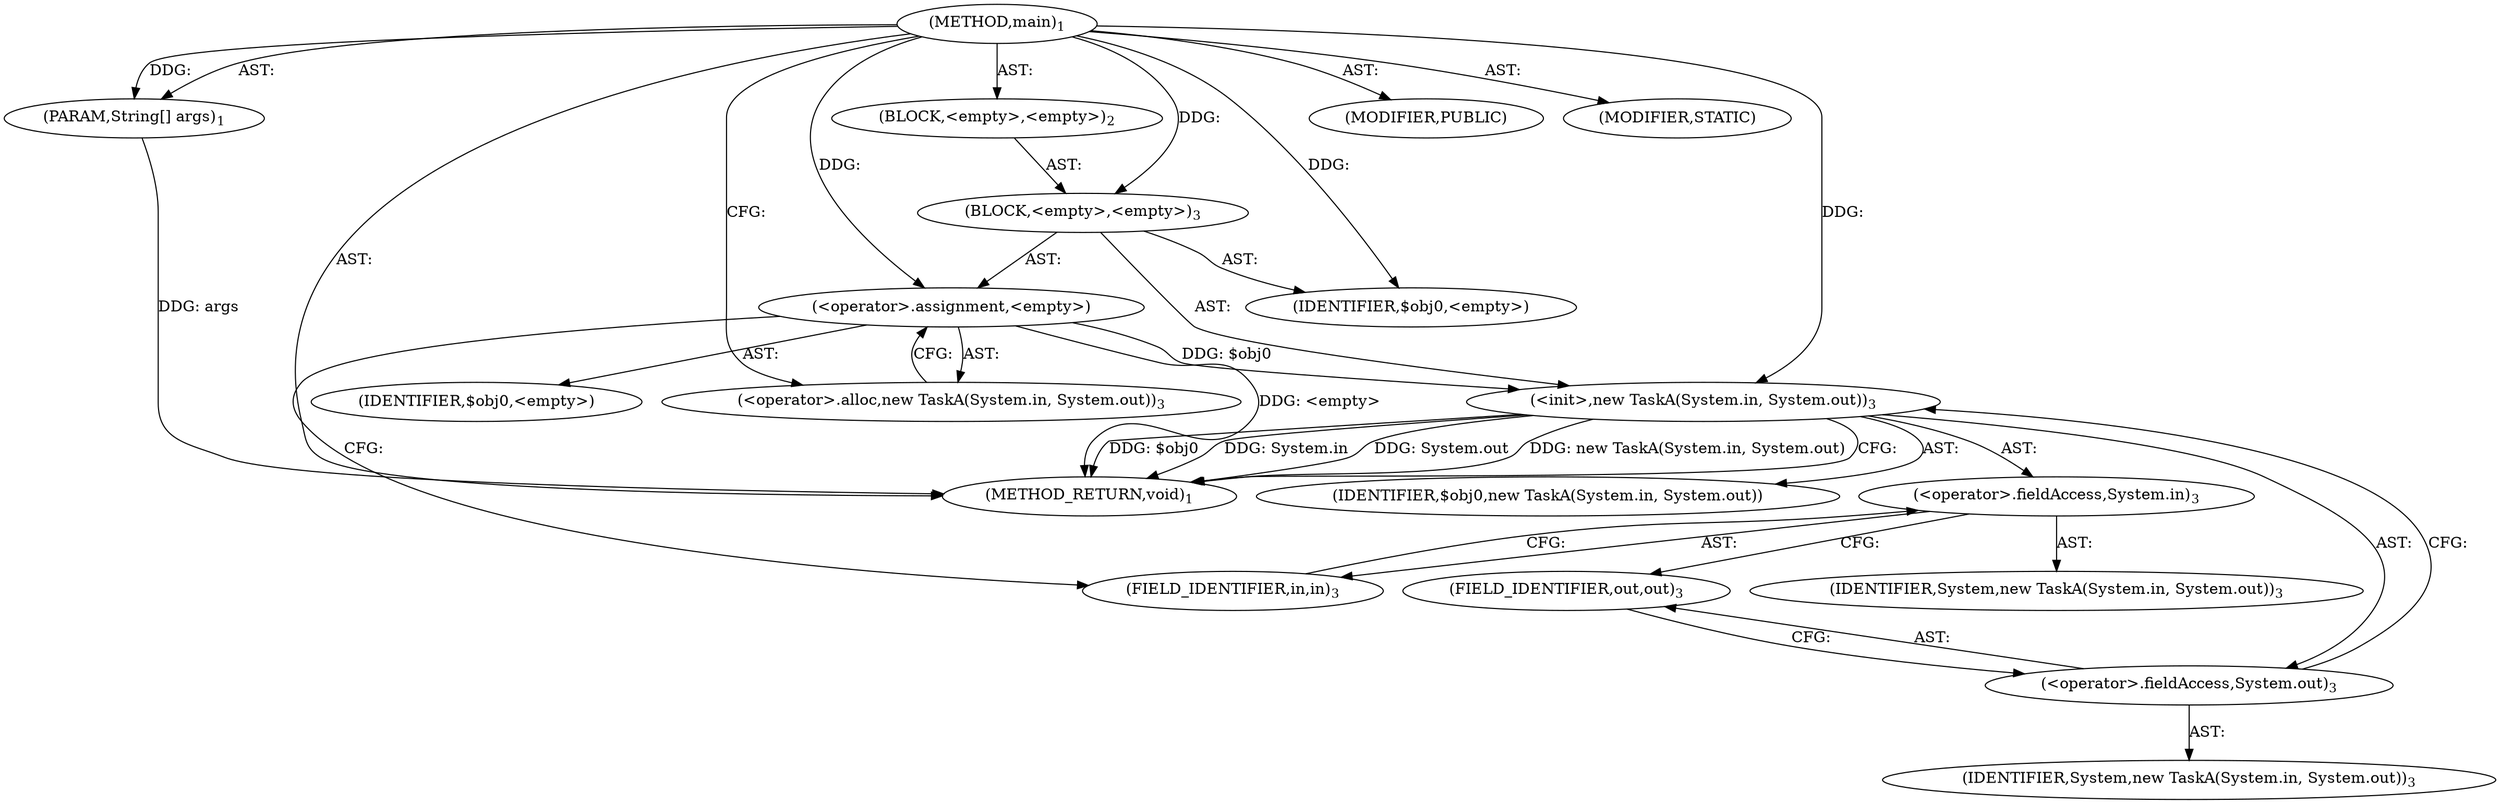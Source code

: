 digraph "main" {  
"17" [label = <(METHOD,main)<SUB>1</SUB>> ]
"18" [label = <(PARAM,String[] args)<SUB>1</SUB>> ]
"19" [label = <(BLOCK,&lt;empty&gt;,&lt;empty&gt;)<SUB>2</SUB>> ]
"20" [label = <(BLOCK,&lt;empty&gt;,&lt;empty&gt;)<SUB>3</SUB>> ]
"21" [label = <(&lt;operator&gt;.assignment,&lt;empty&gt;)> ]
"22" [label = <(IDENTIFIER,$obj0,&lt;empty&gt;)> ]
"23" [label = <(&lt;operator&gt;.alloc,new TaskA(System.in, System.out))<SUB>3</SUB>> ]
"24" [label = <(&lt;init&gt;,new TaskA(System.in, System.out))<SUB>3</SUB>> ]
"25" [label = <(IDENTIFIER,$obj0,new TaskA(System.in, System.out))> ]
"26" [label = <(&lt;operator&gt;.fieldAccess,System.in)<SUB>3</SUB>> ]
"27" [label = <(IDENTIFIER,System,new TaskA(System.in, System.out))<SUB>3</SUB>> ]
"28" [label = <(FIELD_IDENTIFIER,in,in)<SUB>3</SUB>> ]
"29" [label = <(&lt;operator&gt;.fieldAccess,System.out)<SUB>3</SUB>> ]
"30" [label = <(IDENTIFIER,System,new TaskA(System.in, System.out))<SUB>3</SUB>> ]
"31" [label = <(FIELD_IDENTIFIER,out,out)<SUB>3</SUB>> ]
"32" [label = <(IDENTIFIER,$obj0,&lt;empty&gt;)> ]
"33" [label = <(MODIFIER,PUBLIC)> ]
"34" [label = <(MODIFIER,STATIC)> ]
"35" [label = <(METHOD_RETURN,void)<SUB>1</SUB>> ]
  "17" -> "18"  [ label = "AST: "] 
  "17" -> "19"  [ label = "AST: "] 
  "17" -> "33"  [ label = "AST: "] 
  "17" -> "34"  [ label = "AST: "] 
  "17" -> "35"  [ label = "AST: "] 
  "19" -> "20"  [ label = "AST: "] 
  "20" -> "21"  [ label = "AST: "] 
  "20" -> "24"  [ label = "AST: "] 
  "20" -> "32"  [ label = "AST: "] 
  "21" -> "22"  [ label = "AST: "] 
  "21" -> "23"  [ label = "AST: "] 
  "24" -> "25"  [ label = "AST: "] 
  "24" -> "26"  [ label = "AST: "] 
  "24" -> "29"  [ label = "AST: "] 
  "26" -> "27"  [ label = "AST: "] 
  "26" -> "28"  [ label = "AST: "] 
  "29" -> "30"  [ label = "AST: "] 
  "29" -> "31"  [ label = "AST: "] 
  "21" -> "28"  [ label = "CFG: "] 
  "24" -> "35"  [ label = "CFG: "] 
  "23" -> "21"  [ label = "CFG: "] 
  "26" -> "31"  [ label = "CFG: "] 
  "29" -> "24"  [ label = "CFG: "] 
  "28" -> "26"  [ label = "CFG: "] 
  "31" -> "29"  [ label = "CFG: "] 
  "17" -> "23"  [ label = "CFG: "] 
  "18" -> "35"  [ label = "DDG: args"] 
  "21" -> "35"  [ label = "DDG: &lt;empty&gt;"] 
  "24" -> "35"  [ label = "DDG: $obj0"] 
  "24" -> "35"  [ label = "DDG: System.in"] 
  "24" -> "35"  [ label = "DDG: System.out"] 
  "24" -> "35"  [ label = "DDG: new TaskA(System.in, System.out)"] 
  "17" -> "18"  [ label = "DDG: "] 
  "17" -> "20"  [ label = "DDG: "] 
  "17" -> "21"  [ label = "DDG: "] 
  "17" -> "32"  [ label = "DDG: "] 
  "21" -> "24"  [ label = "DDG: $obj0"] 
  "17" -> "24"  [ label = "DDG: "] 
}
